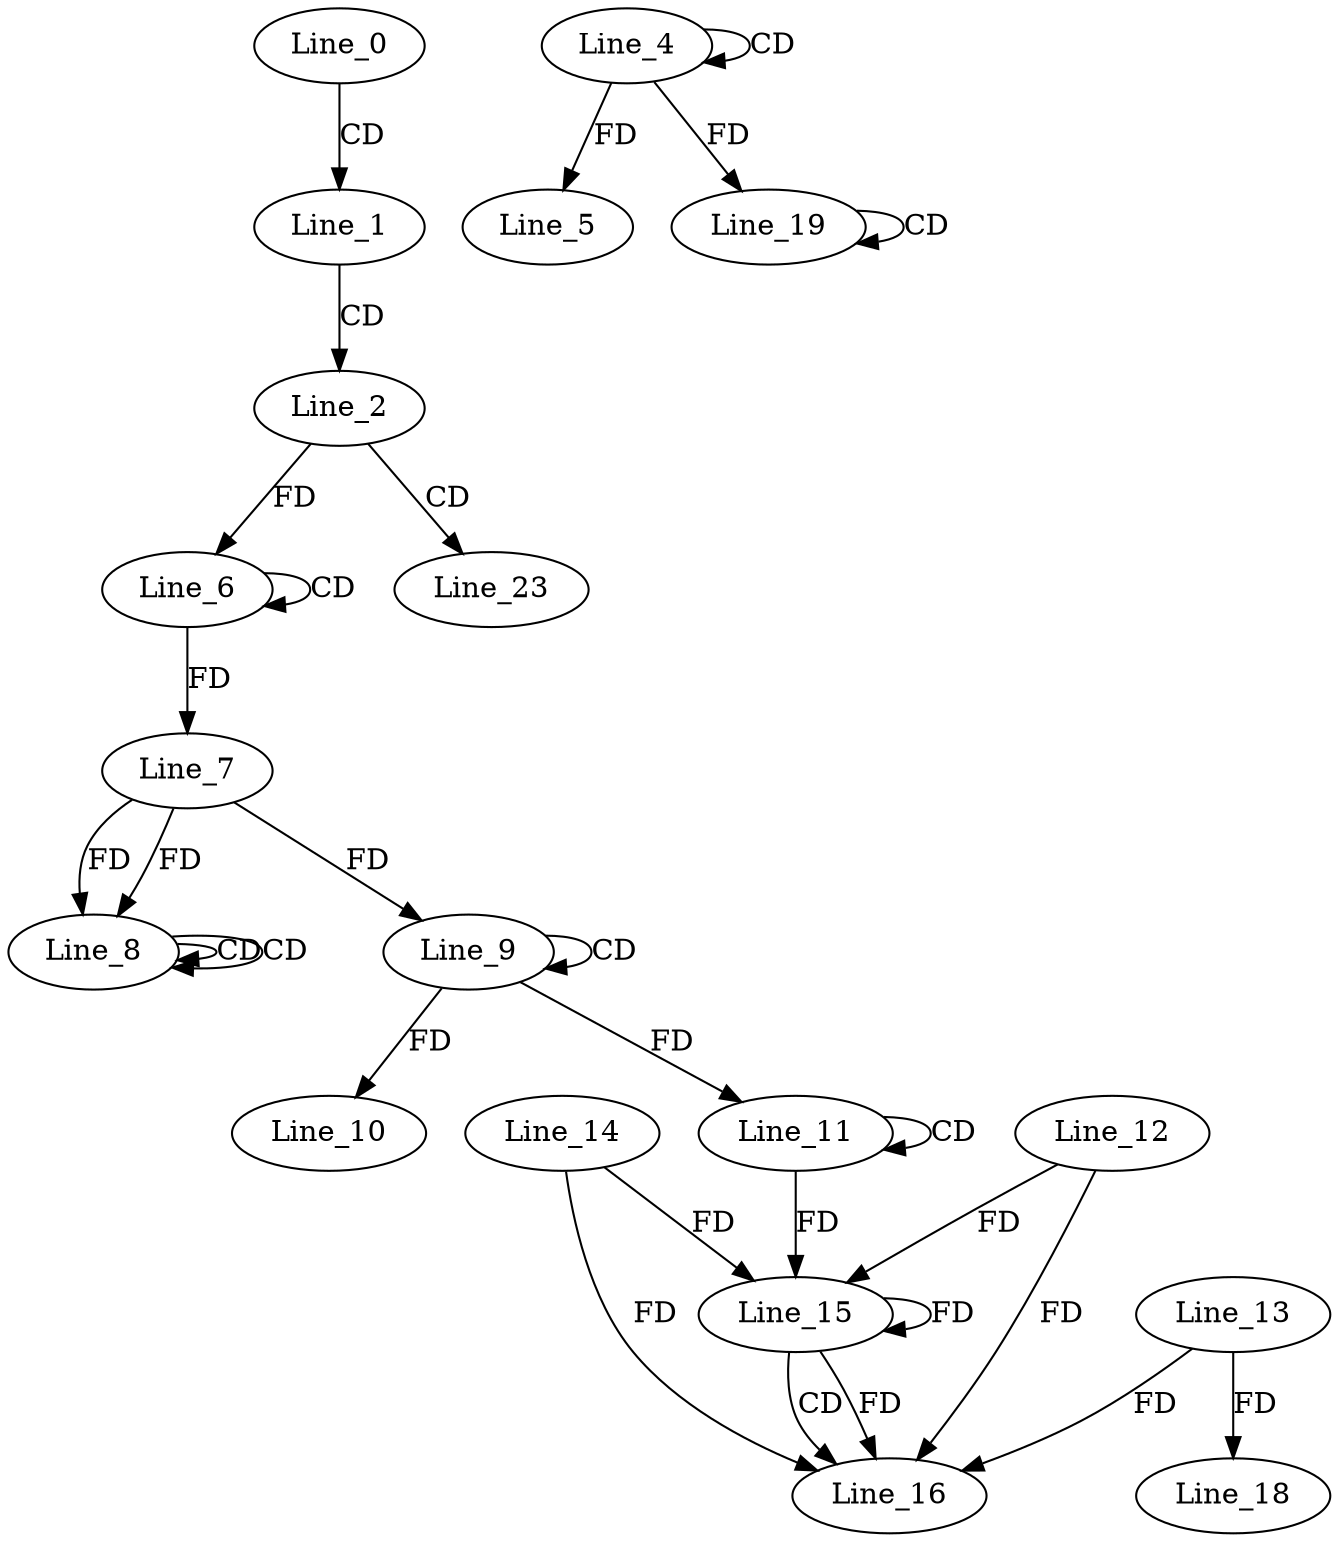 digraph G {
  Line_0;
  Line_1;
  Line_2;
  Line_4;
  Line_4;
  Line_5;
  Line_6;
  Line_6;
  Line_7;
  Line_8;
  Line_8;
  Line_7;
  Line_8;
  Line_8;
  Line_8;
  Line_9;
  Line_9;
  Line_10;
  Line_11;
  Line_11;
  Line_15;
  Line_14;
  Line_15;
  Line_12;
  Line_15;
  Line_16;
  Line_13;
  Line_18;
  Line_19;
  Line_19;
  Line_23;
  Line_0 -> Line_1 [ label="CD" ];
  Line_1 -> Line_2 [ label="CD" ];
  Line_4 -> Line_4 [ label="CD" ];
  Line_4 -> Line_5 [ label="FD" ];
  Line_6 -> Line_6 [ label="CD" ];
  Line_2 -> Line_6 [ label="FD" ];
  Line_6 -> Line_7 [ label="FD" ];
  Line_8 -> Line_8 [ label="CD" ];
  Line_7 -> Line_8 [ label="FD" ];
  Line_8 -> Line_8 [ label="CD" ];
  Line_7 -> Line_8 [ label="FD" ];
  Line_9 -> Line_9 [ label="CD" ];
  Line_7 -> Line_9 [ label="FD" ];
  Line_9 -> Line_10 [ label="FD" ];
  Line_11 -> Line_11 [ label="CD" ];
  Line_9 -> Line_11 [ label="FD" ];
  Line_15 -> Line_15 [ label="FD" ];
  Line_14 -> Line_15 [ label="FD" ];
  Line_11 -> Line_15 [ label="FD" ];
  Line_12 -> Line_15 [ label="FD" ];
  Line_15 -> Line_16 [ label="CD" ];
  Line_13 -> Line_16 [ label="FD" ];
  Line_12 -> Line_16 [ label="FD" ];
  Line_15 -> Line_16 [ label="FD" ];
  Line_14 -> Line_16 [ label="FD" ];
  Line_13 -> Line_18 [ label="FD" ];
  Line_19 -> Line_19 [ label="CD" ];
  Line_4 -> Line_19 [ label="FD" ];
  Line_2 -> Line_23 [ label="CD" ];
}
